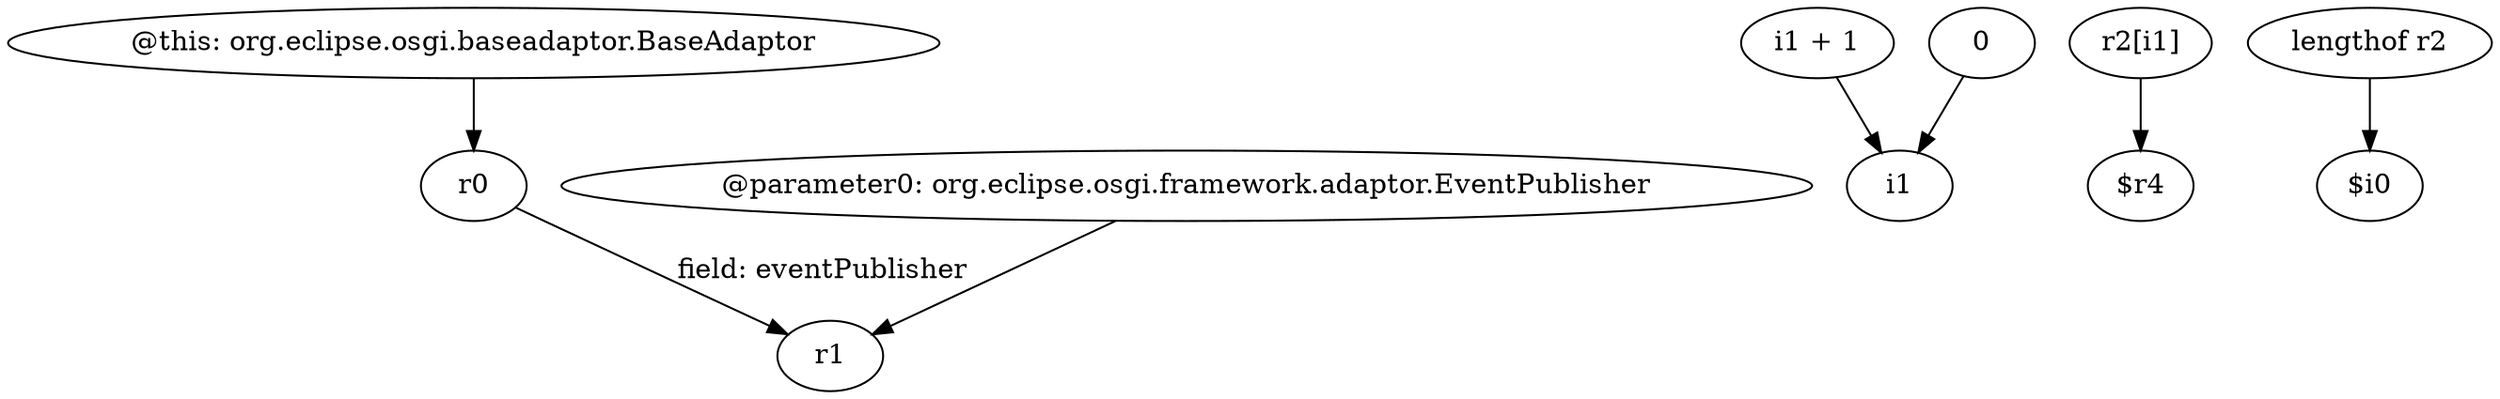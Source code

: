 digraph g {
0[label="@this: org.eclipse.osgi.baseadaptor.BaseAdaptor"]
1[label="r0"]
0->1[label=""]
2[label="@parameter0: org.eclipse.osgi.framework.adaptor.EventPublisher"]
3[label="r1"]
2->3[label=""]
4[label="i1 + 1"]
5[label="i1"]
4->5[label=""]
6[label="r2[i1]"]
7[label="$r4"]
6->7[label=""]
8[label="0"]
8->5[label=""]
9[label="lengthof r2"]
10[label="$i0"]
9->10[label=""]
1->3[label="field: eventPublisher"]
}